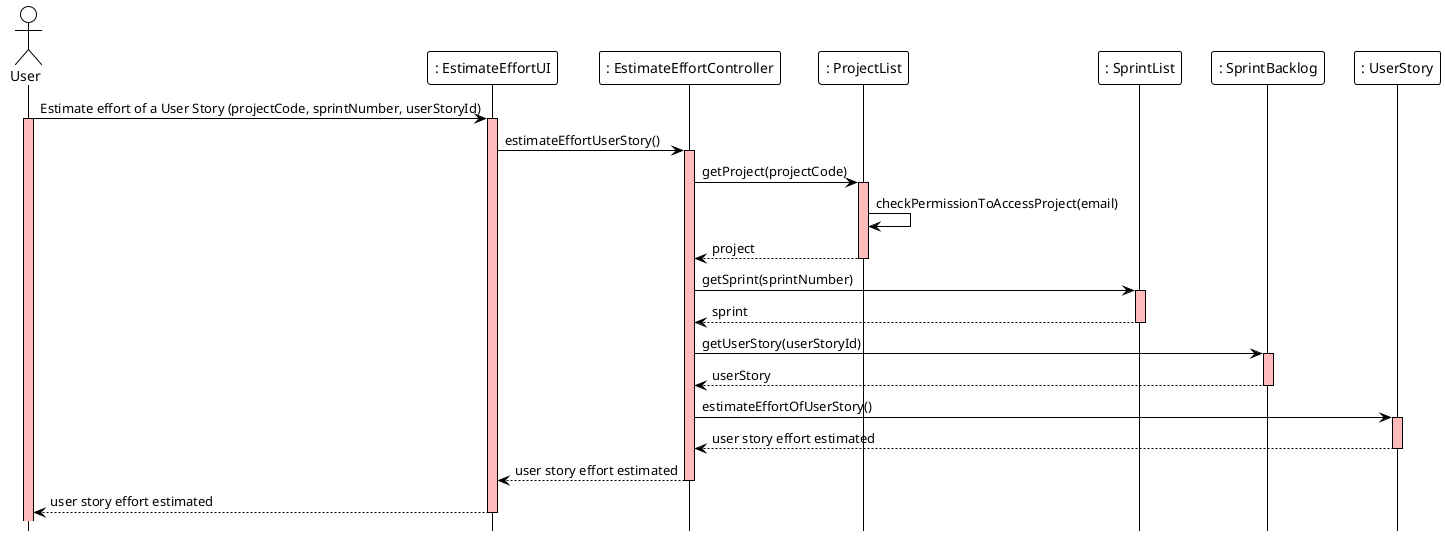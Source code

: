 @startuml
!theme plain
hide footbox

actor "User" as User
participant ": EstimateEffortUI" as UI
participant ": EstimateEffortController" as Controller
participant ": ProjectList" as PL
'participant ": Project" as P
participant ": SprintList" as SL
'participant ": Sprint" as S
participant ": SprintBacklog" as SB
participant ": UserStory" as US



User ->  UI: Estimate effort of a User Story (projectCode, sprintNumber, userStoryId)
activate User #FFBBBB
activate UI #FFBBBB
UI -> Controller: estimateEffortUserStory()
activate Controller #FFBBBB
Controller -> PL: getProject(projectCode)
activate PL #FFBBBB
PL -> PL: checkPermissionToAccessProject(email)
PL --> Controller: project
deactivate PL
Controller -> SL: getSprint(sprintNumber)
activate SL #FFBBBB
SL --> Controller: sprint
deactivate SL
Controller -> SB: getUserStory(userStoryId)
activate SB #FFBBBB
SB --> Controller: userStory
deactivate SB
Controller -> US: estimateEffortOfUserStory()
activate US #FFBBBB
US --> Controller: user story effort estimated
deactivate US
Controller --> UI: user story effort estimated
deactivate Controller
UI --> User: user story effort estimated
deactivate UI





@enduml